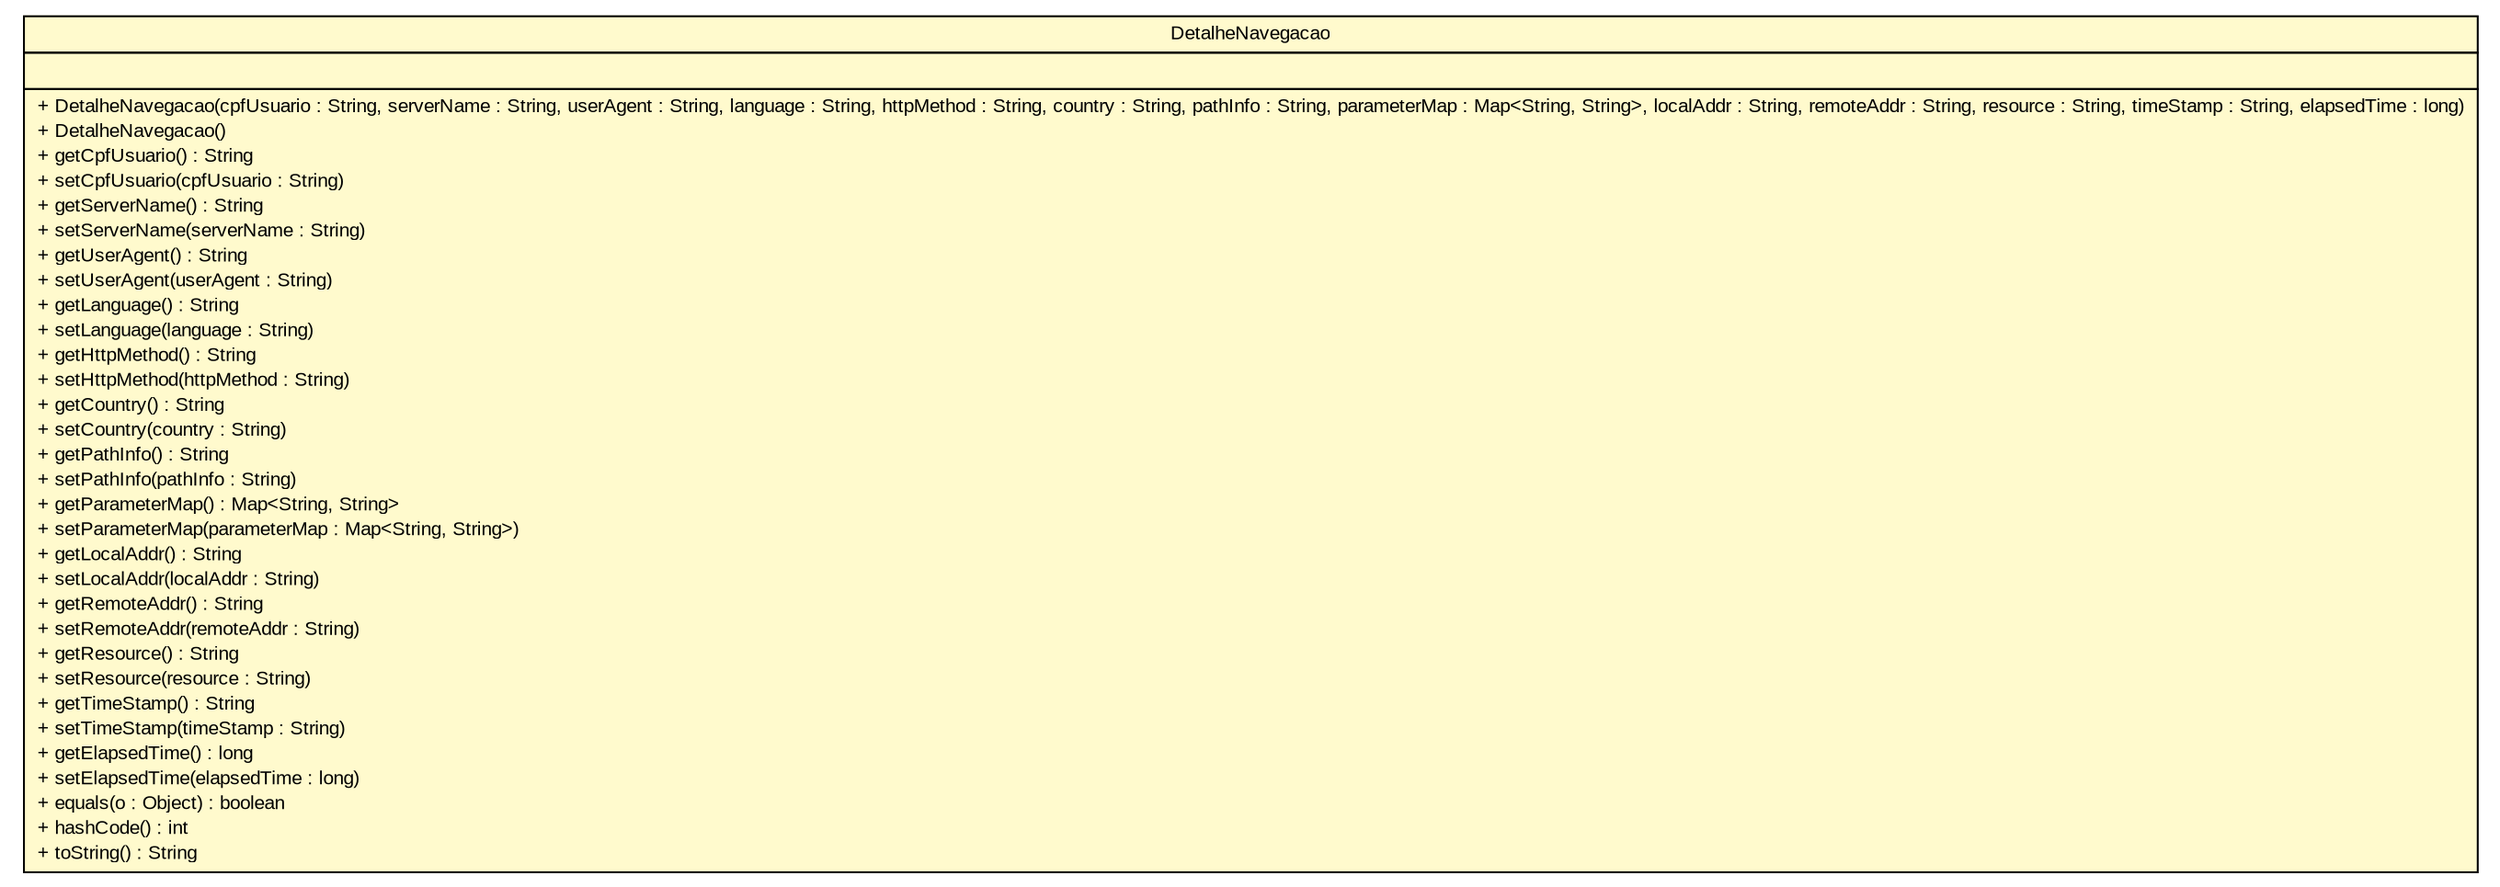 #!/usr/local/bin/dot
#
# Class diagram 
# Generated by UMLGraph version R5_6 (http://www.umlgraph.org/)
#

digraph G {
	edge [fontname="arial",fontsize=10,labelfontname="arial",labelfontsize=10];
	node [fontname="arial",fontsize=10,shape=plaintext];
	nodesep=0.25;
	ranksep=0.5;
	// br.gov.to.sefaz.seg.business.gestao.builder.DetalheNavegacao
	c13166 [label=<<table title="br.gov.to.sefaz.seg.business.gestao.builder.DetalheNavegacao" border="0" cellborder="1" cellspacing="0" cellpadding="2" port="p" bgcolor="lemonChiffon" href="./DetalheNavegacao.html">
		<tr><td><table border="0" cellspacing="0" cellpadding="1">
<tr><td align="center" balign="center"> DetalheNavegacao </td></tr>
		</table></td></tr>
		<tr><td><table border="0" cellspacing="0" cellpadding="1">
<tr><td align="left" balign="left">  </td></tr>
		</table></td></tr>
		<tr><td><table border="0" cellspacing="0" cellpadding="1">
<tr><td align="left" balign="left"> + DetalheNavegacao(cpfUsuario : String, serverName : String, userAgent : String, language : String, httpMethod : String, country : String, pathInfo : String, parameterMap : Map&lt;String, String&gt;, localAddr : String, remoteAddr : String, resource : String, timeStamp : String, elapsedTime : long) </td></tr>
<tr><td align="left" balign="left"> + DetalheNavegacao() </td></tr>
<tr><td align="left" balign="left"> + getCpfUsuario() : String </td></tr>
<tr><td align="left" balign="left"> + setCpfUsuario(cpfUsuario : String) </td></tr>
<tr><td align="left" balign="left"> + getServerName() : String </td></tr>
<tr><td align="left" balign="left"> + setServerName(serverName : String) </td></tr>
<tr><td align="left" balign="left"> + getUserAgent() : String </td></tr>
<tr><td align="left" balign="left"> + setUserAgent(userAgent : String) </td></tr>
<tr><td align="left" balign="left"> + getLanguage() : String </td></tr>
<tr><td align="left" balign="left"> + setLanguage(language : String) </td></tr>
<tr><td align="left" balign="left"> + getHttpMethod() : String </td></tr>
<tr><td align="left" balign="left"> + setHttpMethod(httpMethod : String) </td></tr>
<tr><td align="left" balign="left"> + getCountry() : String </td></tr>
<tr><td align="left" balign="left"> + setCountry(country : String) </td></tr>
<tr><td align="left" balign="left"> + getPathInfo() : String </td></tr>
<tr><td align="left" balign="left"> + setPathInfo(pathInfo : String) </td></tr>
<tr><td align="left" balign="left"> + getParameterMap() : Map&lt;String, String&gt; </td></tr>
<tr><td align="left" balign="left"> + setParameterMap(parameterMap : Map&lt;String, String&gt;) </td></tr>
<tr><td align="left" balign="left"> + getLocalAddr() : String </td></tr>
<tr><td align="left" balign="left"> + setLocalAddr(localAddr : String) </td></tr>
<tr><td align="left" balign="left"> + getRemoteAddr() : String </td></tr>
<tr><td align="left" balign="left"> + setRemoteAddr(remoteAddr : String) </td></tr>
<tr><td align="left" balign="left"> + getResource() : String </td></tr>
<tr><td align="left" balign="left"> + setResource(resource : String) </td></tr>
<tr><td align="left" balign="left"> + getTimeStamp() : String </td></tr>
<tr><td align="left" balign="left"> + setTimeStamp(timeStamp : String) </td></tr>
<tr><td align="left" balign="left"> + getElapsedTime() : long </td></tr>
<tr><td align="left" balign="left"> + setElapsedTime(elapsedTime : long) </td></tr>
<tr><td align="left" balign="left"> + equals(o : Object) : boolean </td></tr>
<tr><td align="left" balign="left"> + hashCode() : int </td></tr>
<tr><td align="left" balign="left"> + toString() : String </td></tr>
		</table></td></tr>
		</table>>, URL="./DetalheNavegacao.html", fontname="arial", fontcolor="black", fontsize=10.0];
}

